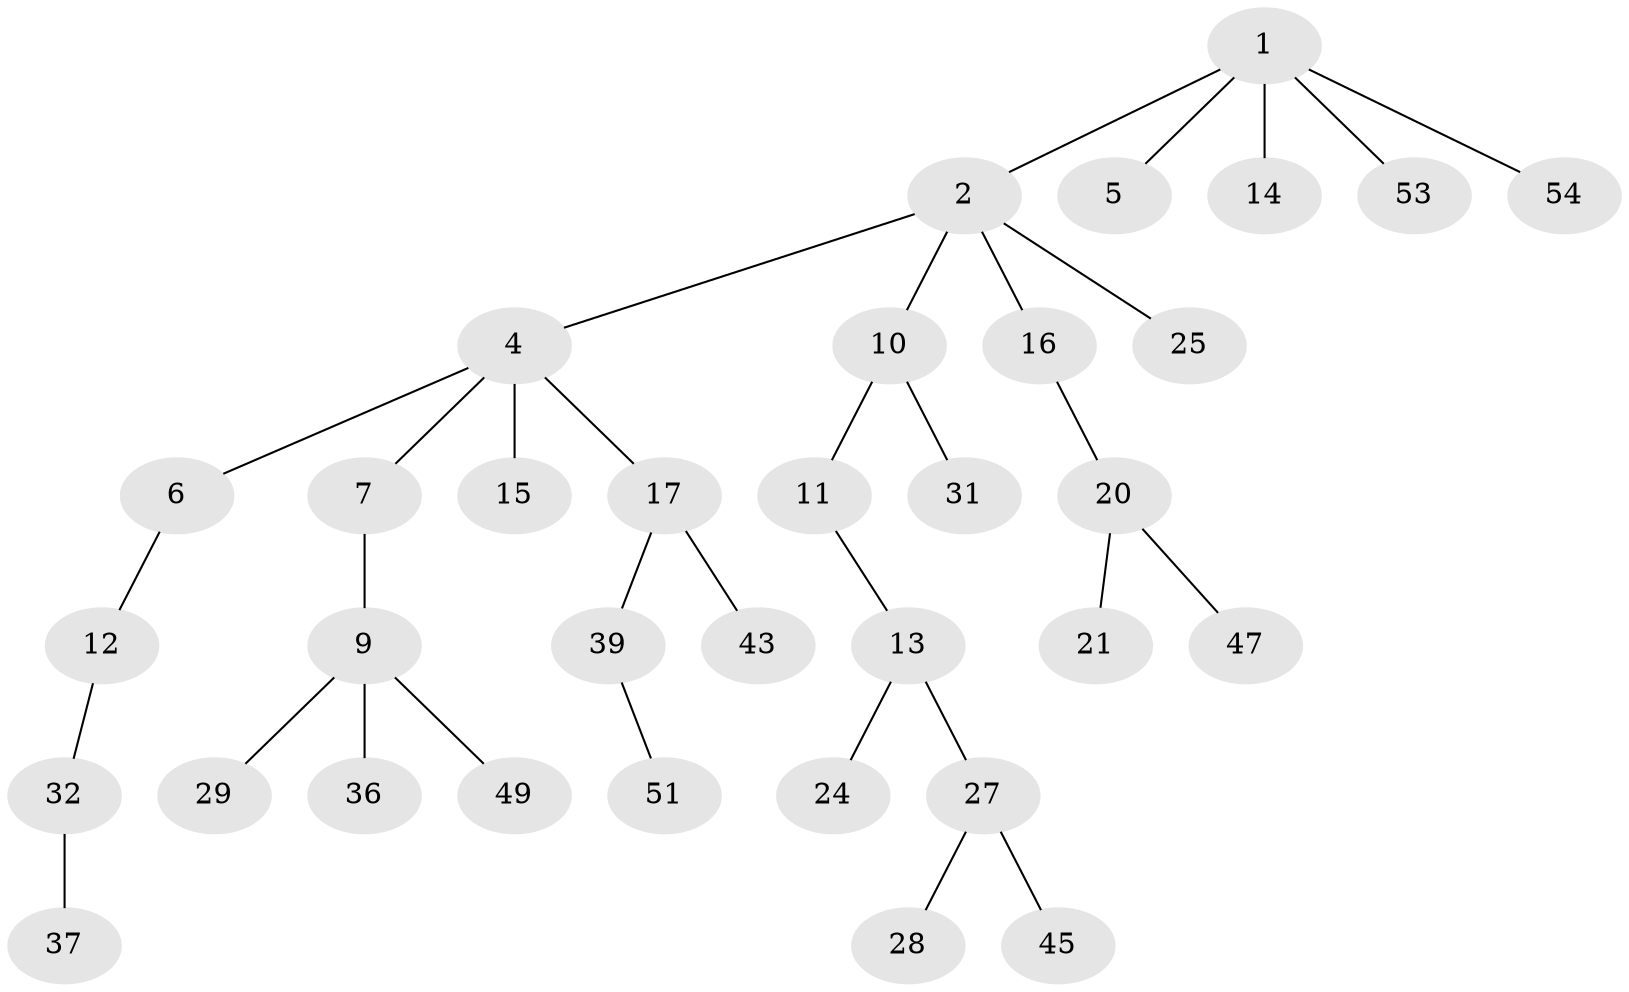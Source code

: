 // original degree distribution, {4: 0.05555555555555555, 5: 0.037037037037037035, 2: 0.2962962962962963, 6: 0.018518518518518517, 1: 0.46296296296296297, 3: 0.12962962962962962}
// Generated by graph-tools (version 1.1) at 2025/11/02/27/25 16:11:28]
// undirected, 34 vertices, 33 edges
graph export_dot {
graph [start="1"]
  node [color=gray90,style=filled];
  1 [super="+26"];
  2 [super="+3"];
  4 [super="+42"];
  5;
  6;
  7 [super="+8"];
  9 [super="+35"];
  10 [super="+18"];
  11;
  12 [super="+19"];
  13 [super="+38"];
  14;
  15 [super="+52"];
  16;
  17 [super="+23"];
  20 [super="+33"];
  21 [super="+22"];
  24 [super="+30"];
  25;
  27 [super="+34"];
  28 [super="+40"];
  29;
  31 [super="+48"];
  32;
  36 [super="+41"];
  37 [super="+44"];
  39 [super="+46"];
  43;
  45 [super="+50"];
  47;
  49;
  51;
  53;
  54;
  1 -- 2;
  1 -- 5;
  1 -- 14;
  1 -- 53;
  1 -- 54;
  2 -- 10;
  2 -- 16;
  2 -- 25;
  2 -- 4;
  4 -- 6;
  4 -- 7;
  4 -- 15;
  4 -- 17;
  6 -- 12;
  7 -- 9;
  9 -- 29;
  9 -- 36;
  9 -- 49;
  10 -- 11;
  10 -- 31;
  11 -- 13;
  12 -- 32;
  13 -- 24;
  13 -- 27;
  16 -- 20;
  17 -- 43;
  17 -- 39;
  20 -- 21;
  20 -- 47;
  27 -- 28;
  27 -- 45;
  32 -- 37;
  39 -- 51;
}
